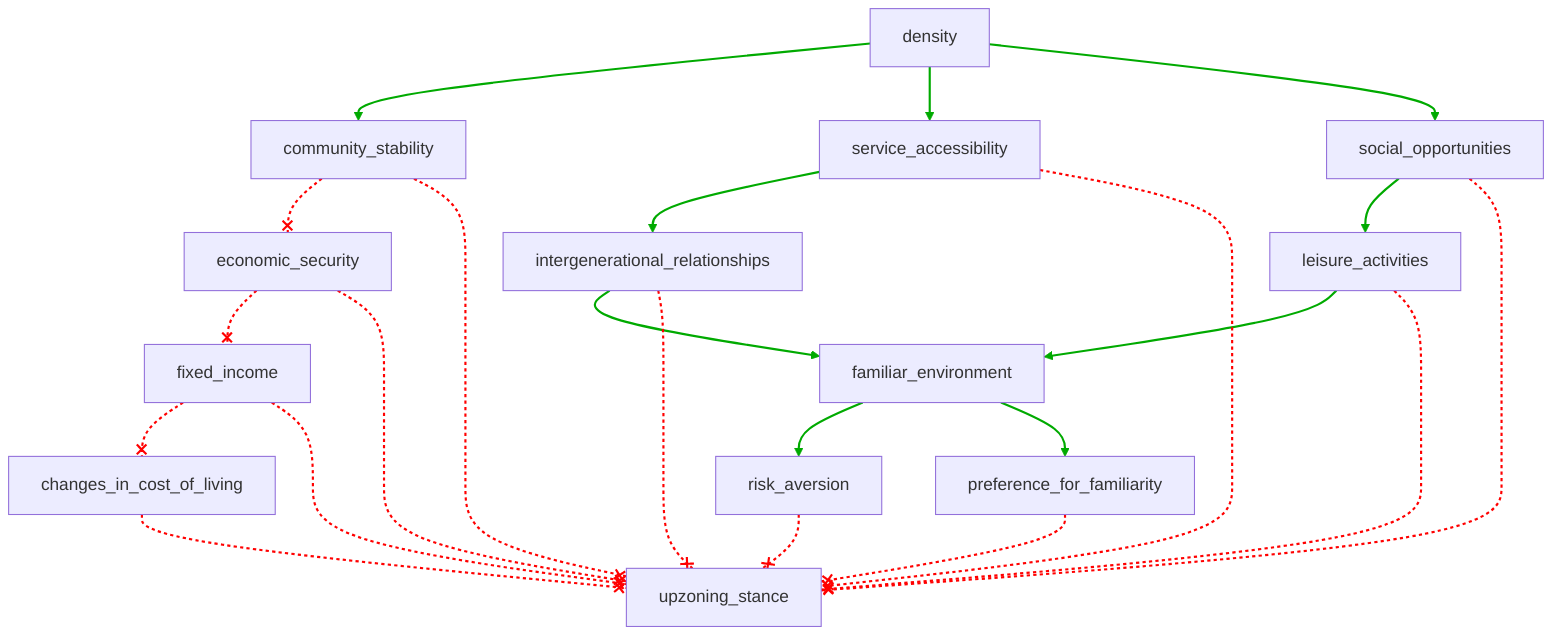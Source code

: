 flowchart TD
n1[density]
n2[community_stability]
n3[service_accessibility]
n4[social_opportunities]
n5[economic_security]
n6[intergenerational_relationships]
n7[leisure_activities]
n8[fixed_income]
n9[changes_in_cost_of_living]
n10[familiar_environment]
n11[risk_aversion]
n12[preference_for_familiarity]
n13[upzoning_stance]
n1 --> n2
n1 --> n3
n1 --> n4
n2 --x n5
n3 --> n6
n4 --> n7
n5 --x n8
n6 --> n10
n7 --> n10
n8 --x n9
n10 --> n11
n10 --> n12
n11 --x n13
n12 --x n13
n2 --x n13
n3 --x n13
n4 --x n13
n5 --x n13
n6 --x n13
n7 --x n13
n8 --x n13
n9 --x n13
linkStyle 0 stroke:#00AA00,stroke-width:2px
linkStyle 1 stroke:#00AA00,stroke-width:2px
linkStyle 2 stroke:#00AA00,stroke-width:2px
linkStyle 3 stroke:#FF0000,stroke-dasharray:3,stroke-width:2px
linkStyle 4 stroke:#00AA00,stroke-width:2px
linkStyle 5 stroke:#00AA00,stroke-width:2px
linkStyle 6 stroke:#FF0000,stroke-dasharray:3,stroke-width:2px
linkStyle 7 stroke:#00AA00,stroke-width:2px
linkStyle 8 stroke:#00AA00,stroke-width:2px
linkStyle 9 stroke:#FF0000,stroke-dasharray:3,stroke-width:2px
linkStyle 10 stroke:#00AA00,stroke-width:2px
linkStyle 11 stroke:#00AA00,stroke-width:2px
linkStyle 12 stroke:#FF0000,stroke-dasharray:3,stroke-width:2px
linkStyle 13 stroke:#FF0000,stroke-dasharray:3,stroke-width:2px
linkStyle 14 stroke:#FF0000,stroke-dasharray:3,stroke-width:2px
linkStyle 15 stroke:#FF0000,stroke-dasharray:3,stroke-width:2px
linkStyle 16 stroke:#FF0000,stroke-dasharray:3,stroke-width:2px
linkStyle 17 stroke:#FF0000,stroke-dasharray:3,stroke-width:2px
linkStyle 18 stroke:#FF0000,stroke-dasharray:3,stroke-width:2px
linkStyle 19 stroke:#FF0000,stroke-dasharray:3,stroke-width:2px
linkStyle 20 stroke:#FF0000,stroke-dasharray:3,stroke-width:2px
linkStyle 21 stroke:#FF0000,stroke-dasharray:3,stroke-width:2px